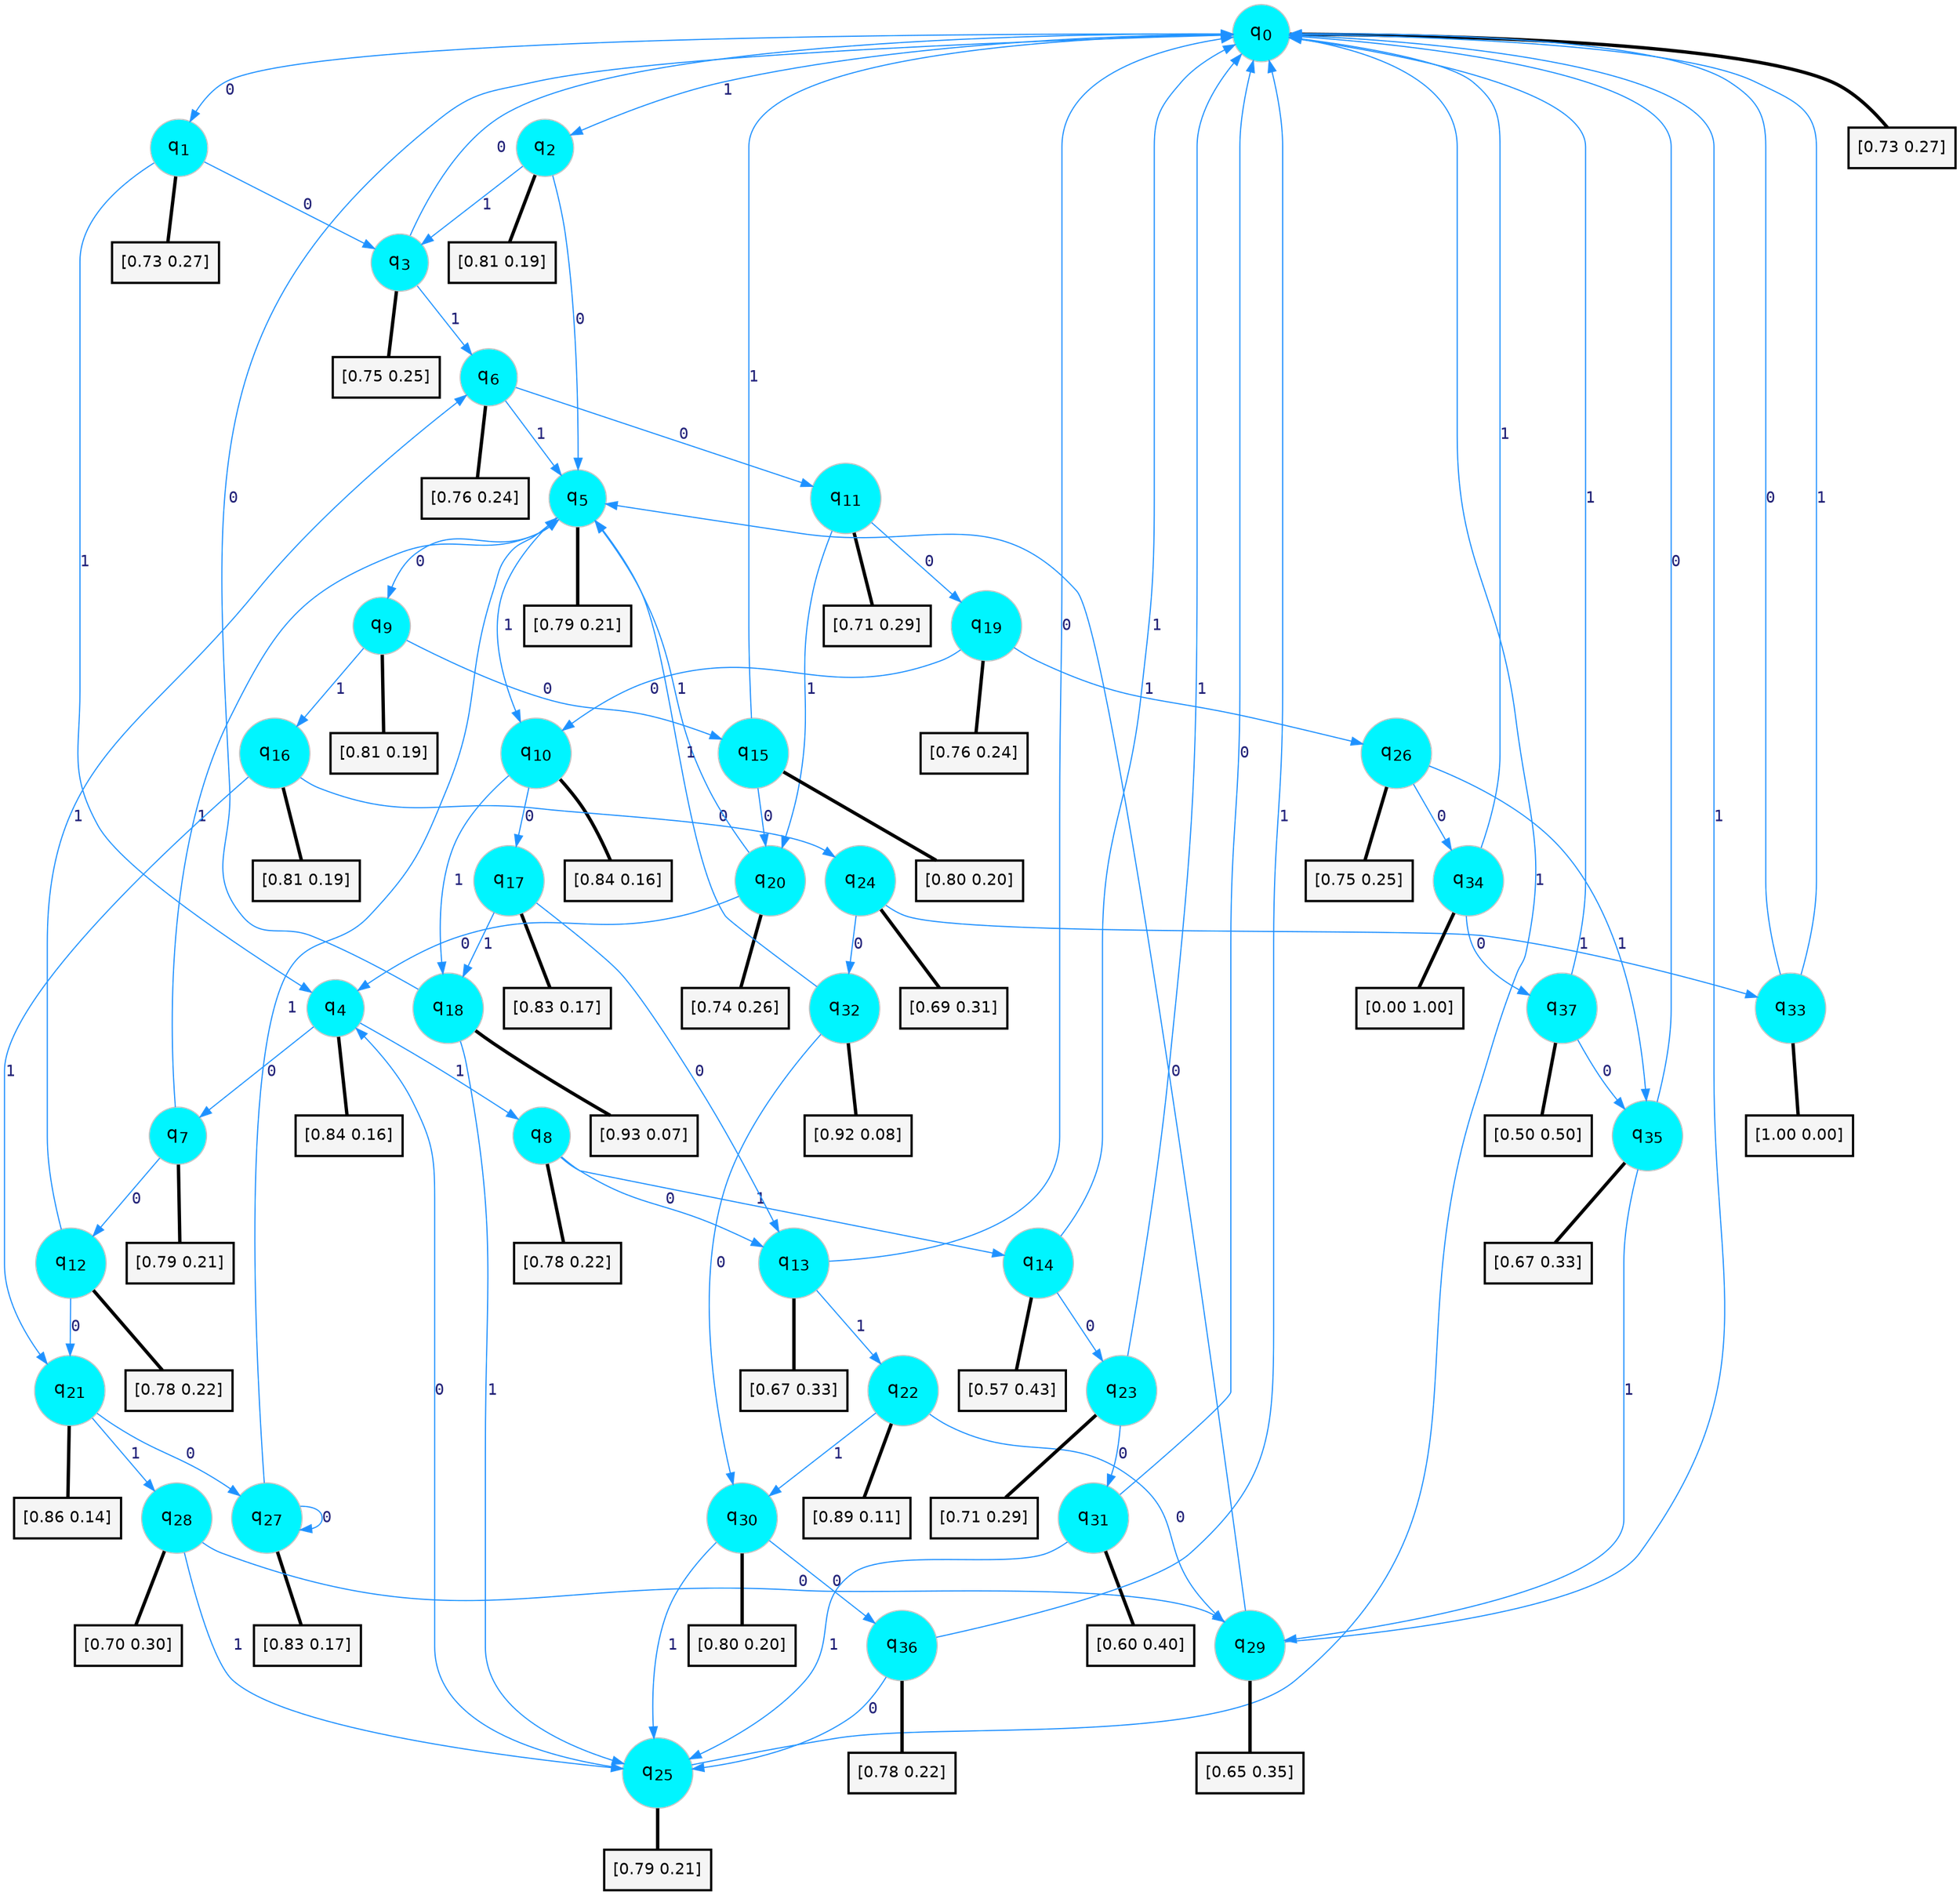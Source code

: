 digraph G {
graph [
bgcolor=transparent, dpi=300, rankdir=TD, size="40,25"];
node [
color=gray, fillcolor=turquoise1, fontcolor=black, fontname=Helvetica, fontsize=16, fontweight=bold, shape=circle, style=filled];
edge [
arrowsize=1, color=dodgerblue1, fontcolor=midnightblue, fontname=courier, fontweight=bold, penwidth=1, style=solid, weight=20];
0[label=<q<SUB>0</SUB>>];
1[label=<q<SUB>1</SUB>>];
2[label=<q<SUB>2</SUB>>];
3[label=<q<SUB>3</SUB>>];
4[label=<q<SUB>4</SUB>>];
5[label=<q<SUB>5</SUB>>];
6[label=<q<SUB>6</SUB>>];
7[label=<q<SUB>7</SUB>>];
8[label=<q<SUB>8</SUB>>];
9[label=<q<SUB>9</SUB>>];
10[label=<q<SUB>10</SUB>>];
11[label=<q<SUB>11</SUB>>];
12[label=<q<SUB>12</SUB>>];
13[label=<q<SUB>13</SUB>>];
14[label=<q<SUB>14</SUB>>];
15[label=<q<SUB>15</SUB>>];
16[label=<q<SUB>16</SUB>>];
17[label=<q<SUB>17</SUB>>];
18[label=<q<SUB>18</SUB>>];
19[label=<q<SUB>19</SUB>>];
20[label=<q<SUB>20</SUB>>];
21[label=<q<SUB>21</SUB>>];
22[label=<q<SUB>22</SUB>>];
23[label=<q<SUB>23</SUB>>];
24[label=<q<SUB>24</SUB>>];
25[label=<q<SUB>25</SUB>>];
26[label=<q<SUB>26</SUB>>];
27[label=<q<SUB>27</SUB>>];
28[label=<q<SUB>28</SUB>>];
29[label=<q<SUB>29</SUB>>];
30[label=<q<SUB>30</SUB>>];
31[label=<q<SUB>31</SUB>>];
32[label=<q<SUB>32</SUB>>];
33[label=<q<SUB>33</SUB>>];
34[label=<q<SUB>34</SUB>>];
35[label=<q<SUB>35</SUB>>];
36[label=<q<SUB>36</SUB>>];
37[label=<q<SUB>37</SUB>>];
38[label="[0.73 0.27]", shape=box,fontcolor=black, fontname=Helvetica, fontsize=14, penwidth=2, fillcolor=whitesmoke,color=black];
39[label="[0.73 0.27]", shape=box,fontcolor=black, fontname=Helvetica, fontsize=14, penwidth=2, fillcolor=whitesmoke,color=black];
40[label="[0.81 0.19]", shape=box,fontcolor=black, fontname=Helvetica, fontsize=14, penwidth=2, fillcolor=whitesmoke,color=black];
41[label="[0.75 0.25]", shape=box,fontcolor=black, fontname=Helvetica, fontsize=14, penwidth=2, fillcolor=whitesmoke,color=black];
42[label="[0.84 0.16]", shape=box,fontcolor=black, fontname=Helvetica, fontsize=14, penwidth=2, fillcolor=whitesmoke,color=black];
43[label="[0.79 0.21]", shape=box,fontcolor=black, fontname=Helvetica, fontsize=14, penwidth=2, fillcolor=whitesmoke,color=black];
44[label="[0.76 0.24]", shape=box,fontcolor=black, fontname=Helvetica, fontsize=14, penwidth=2, fillcolor=whitesmoke,color=black];
45[label="[0.79 0.21]", shape=box,fontcolor=black, fontname=Helvetica, fontsize=14, penwidth=2, fillcolor=whitesmoke,color=black];
46[label="[0.78 0.22]", shape=box,fontcolor=black, fontname=Helvetica, fontsize=14, penwidth=2, fillcolor=whitesmoke,color=black];
47[label="[0.81 0.19]", shape=box,fontcolor=black, fontname=Helvetica, fontsize=14, penwidth=2, fillcolor=whitesmoke,color=black];
48[label="[0.84 0.16]", shape=box,fontcolor=black, fontname=Helvetica, fontsize=14, penwidth=2, fillcolor=whitesmoke,color=black];
49[label="[0.71 0.29]", shape=box,fontcolor=black, fontname=Helvetica, fontsize=14, penwidth=2, fillcolor=whitesmoke,color=black];
50[label="[0.78 0.22]", shape=box,fontcolor=black, fontname=Helvetica, fontsize=14, penwidth=2, fillcolor=whitesmoke,color=black];
51[label="[0.67 0.33]", shape=box,fontcolor=black, fontname=Helvetica, fontsize=14, penwidth=2, fillcolor=whitesmoke,color=black];
52[label="[0.57 0.43]", shape=box,fontcolor=black, fontname=Helvetica, fontsize=14, penwidth=2, fillcolor=whitesmoke,color=black];
53[label="[0.80 0.20]", shape=box,fontcolor=black, fontname=Helvetica, fontsize=14, penwidth=2, fillcolor=whitesmoke,color=black];
54[label="[0.81 0.19]", shape=box,fontcolor=black, fontname=Helvetica, fontsize=14, penwidth=2, fillcolor=whitesmoke,color=black];
55[label="[0.83 0.17]", shape=box,fontcolor=black, fontname=Helvetica, fontsize=14, penwidth=2, fillcolor=whitesmoke,color=black];
56[label="[0.93 0.07]", shape=box,fontcolor=black, fontname=Helvetica, fontsize=14, penwidth=2, fillcolor=whitesmoke,color=black];
57[label="[0.76 0.24]", shape=box,fontcolor=black, fontname=Helvetica, fontsize=14, penwidth=2, fillcolor=whitesmoke,color=black];
58[label="[0.74 0.26]", shape=box,fontcolor=black, fontname=Helvetica, fontsize=14, penwidth=2, fillcolor=whitesmoke,color=black];
59[label="[0.86 0.14]", shape=box,fontcolor=black, fontname=Helvetica, fontsize=14, penwidth=2, fillcolor=whitesmoke,color=black];
60[label="[0.89 0.11]", shape=box,fontcolor=black, fontname=Helvetica, fontsize=14, penwidth=2, fillcolor=whitesmoke,color=black];
61[label="[0.71 0.29]", shape=box,fontcolor=black, fontname=Helvetica, fontsize=14, penwidth=2, fillcolor=whitesmoke,color=black];
62[label="[0.69 0.31]", shape=box,fontcolor=black, fontname=Helvetica, fontsize=14, penwidth=2, fillcolor=whitesmoke,color=black];
63[label="[0.79 0.21]", shape=box,fontcolor=black, fontname=Helvetica, fontsize=14, penwidth=2, fillcolor=whitesmoke,color=black];
64[label="[0.75 0.25]", shape=box,fontcolor=black, fontname=Helvetica, fontsize=14, penwidth=2, fillcolor=whitesmoke,color=black];
65[label="[0.83 0.17]", shape=box,fontcolor=black, fontname=Helvetica, fontsize=14, penwidth=2, fillcolor=whitesmoke,color=black];
66[label="[0.70 0.30]", shape=box,fontcolor=black, fontname=Helvetica, fontsize=14, penwidth=2, fillcolor=whitesmoke,color=black];
67[label="[0.65 0.35]", shape=box,fontcolor=black, fontname=Helvetica, fontsize=14, penwidth=2, fillcolor=whitesmoke,color=black];
68[label="[0.80 0.20]", shape=box,fontcolor=black, fontname=Helvetica, fontsize=14, penwidth=2, fillcolor=whitesmoke,color=black];
69[label="[0.60 0.40]", shape=box,fontcolor=black, fontname=Helvetica, fontsize=14, penwidth=2, fillcolor=whitesmoke,color=black];
70[label="[0.92 0.08]", shape=box,fontcolor=black, fontname=Helvetica, fontsize=14, penwidth=2, fillcolor=whitesmoke,color=black];
71[label="[1.00 0.00]", shape=box,fontcolor=black, fontname=Helvetica, fontsize=14, penwidth=2, fillcolor=whitesmoke,color=black];
72[label="[0.00 1.00]", shape=box,fontcolor=black, fontname=Helvetica, fontsize=14, penwidth=2, fillcolor=whitesmoke,color=black];
73[label="[0.67 0.33]", shape=box,fontcolor=black, fontname=Helvetica, fontsize=14, penwidth=2, fillcolor=whitesmoke,color=black];
74[label="[0.78 0.22]", shape=box,fontcolor=black, fontname=Helvetica, fontsize=14, penwidth=2, fillcolor=whitesmoke,color=black];
75[label="[0.50 0.50]", shape=box,fontcolor=black, fontname=Helvetica, fontsize=14, penwidth=2, fillcolor=whitesmoke,color=black];
0->1 [label=0];
0->2 [label=1];
0->38 [arrowhead=none, penwidth=3,color=black];
1->3 [label=0];
1->4 [label=1];
1->39 [arrowhead=none, penwidth=3,color=black];
2->5 [label=0];
2->3 [label=1];
2->40 [arrowhead=none, penwidth=3,color=black];
3->0 [label=0];
3->6 [label=1];
3->41 [arrowhead=none, penwidth=3,color=black];
4->7 [label=0];
4->8 [label=1];
4->42 [arrowhead=none, penwidth=3,color=black];
5->9 [label=0];
5->10 [label=1];
5->43 [arrowhead=none, penwidth=3,color=black];
6->11 [label=0];
6->5 [label=1];
6->44 [arrowhead=none, penwidth=3,color=black];
7->12 [label=0];
7->5 [label=1];
7->45 [arrowhead=none, penwidth=3,color=black];
8->13 [label=0];
8->14 [label=1];
8->46 [arrowhead=none, penwidth=3,color=black];
9->15 [label=0];
9->16 [label=1];
9->47 [arrowhead=none, penwidth=3,color=black];
10->17 [label=0];
10->18 [label=1];
10->48 [arrowhead=none, penwidth=3,color=black];
11->19 [label=0];
11->20 [label=1];
11->49 [arrowhead=none, penwidth=3,color=black];
12->21 [label=0];
12->6 [label=1];
12->50 [arrowhead=none, penwidth=3,color=black];
13->0 [label=0];
13->22 [label=1];
13->51 [arrowhead=none, penwidth=3,color=black];
14->23 [label=0];
14->0 [label=1];
14->52 [arrowhead=none, penwidth=3,color=black];
15->20 [label=0];
15->0 [label=1];
15->53 [arrowhead=none, penwidth=3,color=black];
16->24 [label=0];
16->21 [label=1];
16->54 [arrowhead=none, penwidth=3,color=black];
17->13 [label=0];
17->18 [label=1];
17->55 [arrowhead=none, penwidth=3,color=black];
18->0 [label=0];
18->25 [label=1];
18->56 [arrowhead=none, penwidth=3,color=black];
19->10 [label=0];
19->26 [label=1];
19->57 [arrowhead=none, penwidth=3,color=black];
20->4 [label=0];
20->5 [label=1];
20->58 [arrowhead=none, penwidth=3,color=black];
21->27 [label=0];
21->28 [label=1];
21->59 [arrowhead=none, penwidth=3,color=black];
22->29 [label=0];
22->30 [label=1];
22->60 [arrowhead=none, penwidth=3,color=black];
23->31 [label=0];
23->0 [label=1];
23->61 [arrowhead=none, penwidth=3,color=black];
24->32 [label=0];
24->33 [label=1];
24->62 [arrowhead=none, penwidth=3,color=black];
25->4 [label=0];
25->0 [label=1];
25->63 [arrowhead=none, penwidth=3,color=black];
26->34 [label=0];
26->35 [label=1];
26->64 [arrowhead=none, penwidth=3,color=black];
27->27 [label=0];
27->5 [label=1];
27->65 [arrowhead=none, penwidth=3,color=black];
28->29 [label=0];
28->25 [label=1];
28->66 [arrowhead=none, penwidth=3,color=black];
29->5 [label=0];
29->0 [label=1];
29->67 [arrowhead=none, penwidth=3,color=black];
30->36 [label=0];
30->25 [label=1];
30->68 [arrowhead=none, penwidth=3,color=black];
31->0 [label=0];
31->25 [label=1];
31->69 [arrowhead=none, penwidth=3,color=black];
32->30 [label=0];
32->5 [label=1];
32->70 [arrowhead=none, penwidth=3,color=black];
33->0 [label=0];
33->0 [label=1];
33->71 [arrowhead=none, penwidth=3,color=black];
34->37 [label=0];
34->0 [label=1];
34->72 [arrowhead=none, penwidth=3,color=black];
35->0 [label=0];
35->29 [label=1];
35->73 [arrowhead=none, penwidth=3,color=black];
36->25 [label=0];
36->0 [label=1];
36->74 [arrowhead=none, penwidth=3,color=black];
37->35 [label=0];
37->0 [label=1];
37->75 [arrowhead=none, penwidth=3,color=black];
}
